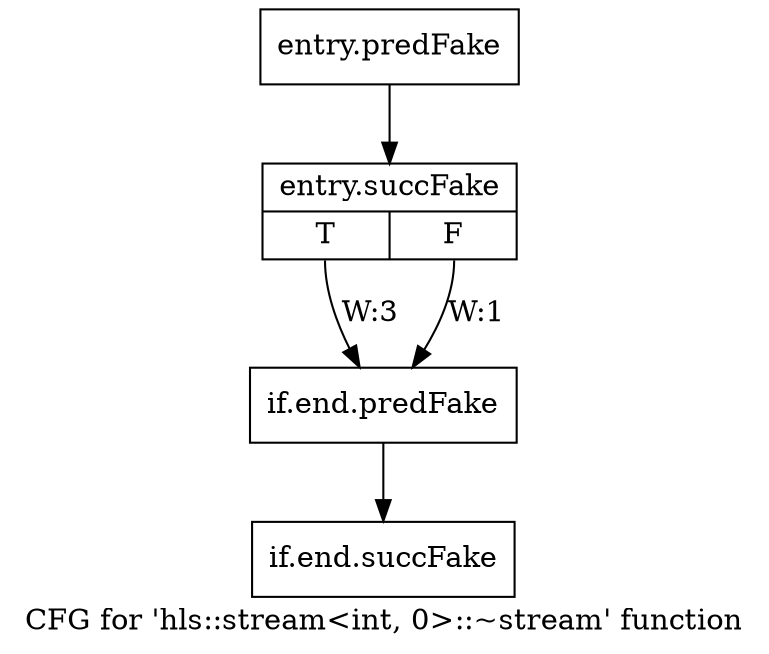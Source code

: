 digraph "CFG for 'hls::stream\<int, 0\>::~stream' function" {
	label="CFG for 'hls::stream\<int, 0\>::~stream' function";

	Node0x49716d0 [shape=record,filename="",linenumber="",label="{entry.predFake}"];
	Node0x49716d0 -> Node0x48315a0[ callList="" memoryops="" filename="/proj/xbuilds/2019.2_0801_1/installs/lin64/Scout/HEAD/include/hls_stream.h"];
	Node0x48315a0 [shape=record,filename="/proj/xbuilds/2019.2_0801_1/installs/lin64/Scout/HEAD/include/hls_stream.h",linenumber="121",label="{entry.succFake|{<s0>T|<s1>F}}"];
	Node0x48315a0:s0 -> Node0x4972ad0[label="W:3"];
	Node0x48315a0:s1 -> Node0x4972ad0[label="W:1" callList="" memoryops="" filename="/proj/xbuilds/2019.2_0801_1/installs/lin64/Scout/HEAD/include/hls_stream.h"];
	Node0x4972ad0 [shape=record,filename="/proj/xbuilds/2019.2_0801_1/installs/lin64/Scout/HEAD/include/hls_stream.h",linenumber="129",label="{if.end.predFake}"];
	Node0x4972ad0 -> Node0x483da10[ callList="" memoryops="" filename="/proj/xbuilds/2019.2_0801_1/installs/lin64/Scout/HEAD/include/hls_stream.h"];
	Node0x483da10 [shape=record,filename="/proj/xbuilds/2019.2_0801_1/installs/lin64/Scout/HEAD/include/hls_stream.h",linenumber="129",label="{if.end.succFake}"];
}
